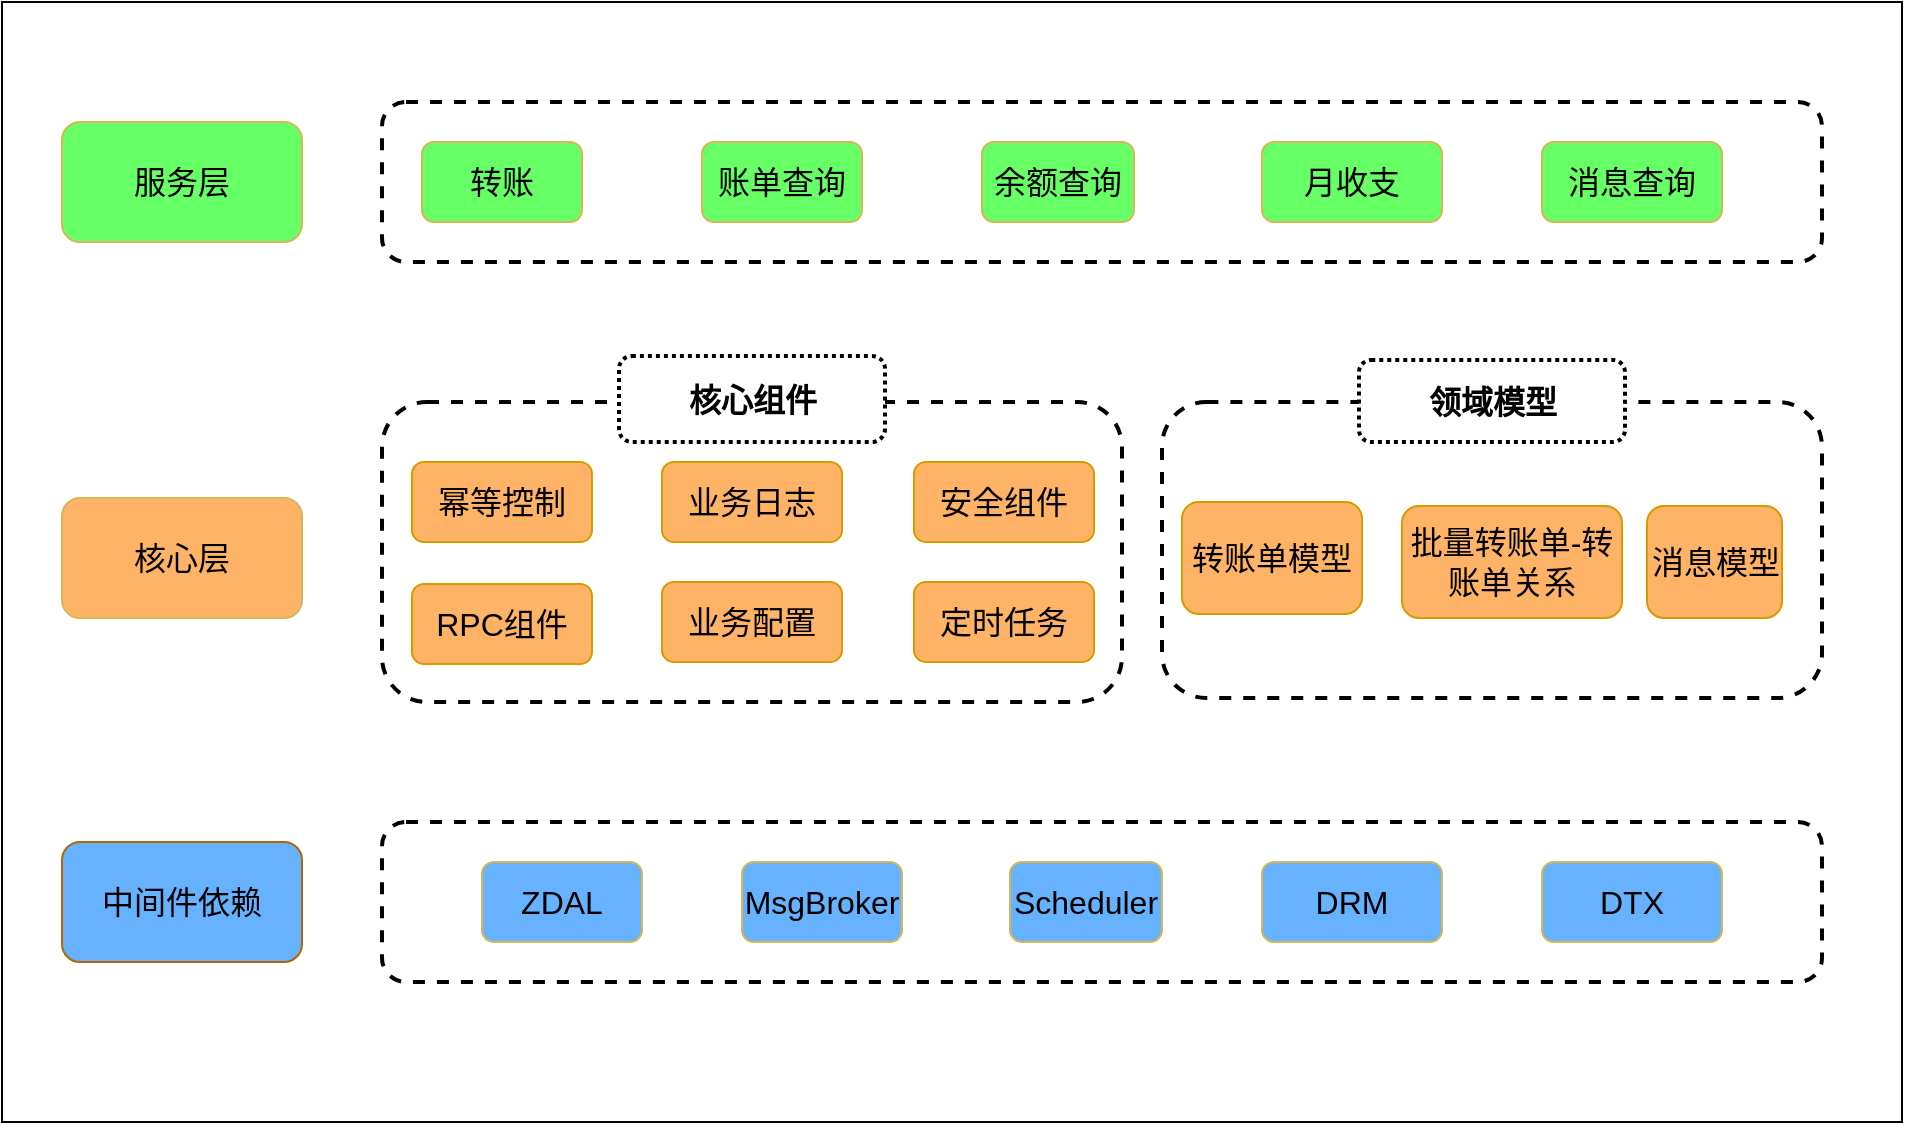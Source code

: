 <mxfile version="13.6.9" type="github">
  <diagram id="07fea595-8f29-1299-0266-81d95cde20df" name="Page-1">
    <mxGraphModel dx="358" dy="38" grid="1" gridSize="10" guides="1" tooltips="1" connect="1" arrows="1" fold="1" page="1" pageScale="1" pageWidth="1169" pageHeight="827" background="#ffffff" math="0" shadow="0">
      <root>
        <mxCell id="0" />
        <mxCell id="1" parent="0" />
        <mxCell id="-gCd0Y32cTzQUcOJ8ZMd-798" value="" style="rounded=0;whiteSpace=wrap;fontSize=16;spacing=2;shadow=0;" vertex="1" parent="1">
          <mxGeometry x="1190" y="960" width="950" height="560" as="geometry" />
        </mxCell>
        <mxCell id="-gCd0Y32cTzQUcOJ8ZMd-799" value="" style="rounded=1;whiteSpace=wrap;fontSize=16;fillColor=#FFFFFF;dashed=1;spacing=2;strokeWidth=2;" vertex="1" parent="1">
          <mxGeometry x="1380" y="1010" width="720" height="80" as="geometry" />
        </mxCell>
        <mxCell id="-gCd0Y32cTzQUcOJ8ZMd-802" value="服务层" style="rounded=1;whiteSpace=wrap;strokeColor=#d6b656;fontSize=16;spacing=2;fillColor=#66FF66;" vertex="1" parent="1">
          <mxGeometry x="1220" y="1020" width="120" height="60" as="geometry" />
        </mxCell>
        <mxCell id="-gCd0Y32cTzQUcOJ8ZMd-805" value="中间件依赖" style="rounded=1;whiteSpace=wrap;strokeColor=#b46504;fontSize=16;spacing=2;fillColor=#66B2FF;" vertex="1" parent="1">
          <mxGeometry x="1220" y="1380" width="120" height="60" as="geometry" />
        </mxCell>
        <mxCell id="-gCd0Y32cTzQUcOJ8ZMd-806" value="转账" style="rounded=1;whiteSpace=wrap;strokeColor=#d6b656;fontSize=16;spacing=2;fillColor=#66FF66;" vertex="1" parent="1">
          <mxGeometry x="1400" y="1030" width="80" height="40" as="geometry" />
        </mxCell>
        <mxCell id="-gCd0Y32cTzQUcOJ8ZMd-807" value="账单查询" style="rounded=1;whiteSpace=wrap;strokeColor=#d6b656;fontSize=16;spacing=2;fillColor=#66FF66;" vertex="1" parent="1">
          <mxGeometry x="1540" y="1030" width="80" height="40" as="geometry" />
        </mxCell>
        <mxCell id="-gCd0Y32cTzQUcOJ8ZMd-808" value="余额查询" style="rounded=1;whiteSpace=wrap;strokeColor=#d6b656;fontSize=16;spacing=2;fillColor=#66FF66;" vertex="1" parent="1">
          <mxGeometry x="1680" y="1030" width="76" height="40" as="geometry" />
        </mxCell>
        <mxCell id="-gCd0Y32cTzQUcOJ8ZMd-809" value="月收支" style="rounded=1;whiteSpace=wrap;strokeColor=#d6b656;fontSize=16;spacing=2;fillColor=#66FF66;" vertex="1" parent="1">
          <mxGeometry x="1820" y="1030" width="90" height="40" as="geometry" />
        </mxCell>
        <mxCell id="-gCd0Y32cTzQUcOJ8ZMd-810" value="消息查询" style="rounded=1;whiteSpace=wrap;strokeColor=#d6b656;fontSize=16;spacing=2;fillColor=#66FF66;" vertex="1" parent="1">
          <mxGeometry x="1960" y="1030" width="90" height="40" as="geometry" />
        </mxCell>
        <mxCell id="-gCd0Y32cTzQUcOJ8ZMd-844" value="" style="rounded=1;whiteSpace=wrap;fontSize=16;fillColor=#FFFFFF;dashed=1;spacing=2;strokeWidth=2;" vertex="1" parent="1">
          <mxGeometry x="1380" y="1160" width="370" height="150" as="geometry" />
        </mxCell>
        <mxCell id="-gCd0Y32cTzQUcOJ8ZMd-845" value="核心层" style="rounded=1;whiteSpace=wrap;strokeColor=#d6b656;fontSize=16;spacing=2;fillColor=#FFB366;" vertex="1" parent="1">
          <mxGeometry x="1220" y="1208" width="120" height="60" as="geometry" />
        </mxCell>
        <mxCell id="-gCd0Y32cTzQUcOJ8ZMd-832" value="幂等控制" style="rounded=1;whiteSpace=wrap;strokeColor=#d79b00;fontSize=16;spacing=2;fillColor=#FFB366;" vertex="1" parent="1">
          <mxGeometry x="1395" y="1190" width="90" height="40" as="geometry" />
        </mxCell>
        <mxCell id="-gCd0Y32cTzQUcOJ8ZMd-834" value="安全组件" style="rounded=1;whiteSpace=wrap;strokeColor=#d79b00;fontSize=16;spacing=2;fillColor=#FFB366;" vertex="1" parent="1">
          <mxGeometry x="1646" y="1190" width="90" height="40" as="geometry" />
        </mxCell>
        <mxCell id="-gCd0Y32cTzQUcOJ8ZMd-836" value="业务配置" style="rounded=1;whiteSpace=wrap;strokeColor=#d79b00;fontSize=16;spacing=2;fillColor=#FFB366;" vertex="1" parent="1">
          <mxGeometry x="1520" y="1250" width="90" height="40" as="geometry" />
        </mxCell>
        <mxCell id="-gCd0Y32cTzQUcOJ8ZMd-838" value="定时任务" style="rounded=1;whiteSpace=wrap;strokeColor=#d79b00;fontSize=16;spacing=2;fillColor=#FFB366;" vertex="1" parent="1">
          <mxGeometry x="1646" y="1250" width="90" height="40" as="geometry" />
        </mxCell>
        <mxCell id="-gCd0Y32cTzQUcOJ8ZMd-837" value="RPC组件" style="rounded=1;whiteSpace=wrap;strokeColor=#d79b00;fontSize=16;spacing=2;fillColor=#FFB366;" vertex="1" parent="1">
          <mxGeometry x="1395" y="1251" width="90" height="40" as="geometry" />
        </mxCell>
        <mxCell id="-gCd0Y32cTzQUcOJ8ZMd-863" value="业务日志" style="rounded=1;whiteSpace=wrap;strokeColor=#d79b00;fontSize=16;spacing=2;fillColor=#FFB366;" vertex="1" parent="1">
          <mxGeometry x="1520" y="1190" width="90" height="40" as="geometry" />
        </mxCell>
        <mxCell id="-gCd0Y32cTzQUcOJ8ZMd-871" value="" style="rounded=1;whiteSpace=wrap;fontSize=16;fillColor=#FFFFFF;dashed=1;spacing=2;strokeWidth=2;" vertex="1" parent="1">
          <mxGeometry x="1380" y="1370" width="720" height="80" as="geometry" />
        </mxCell>
        <mxCell id="-gCd0Y32cTzQUcOJ8ZMd-872" value="ZDAL" style="rounded=1;whiteSpace=wrap;strokeColor=#d6b656;fontSize=16;spacing=2;fillColor=#66B2FF;" vertex="1" parent="1">
          <mxGeometry x="1430" y="1390" width="80" height="40" as="geometry" />
        </mxCell>
        <mxCell id="-gCd0Y32cTzQUcOJ8ZMd-873" value="MsgBroker" style="rounded=1;whiteSpace=wrap;strokeColor=#d6b656;fontSize=16;spacing=2;fillColor=#66B2FF;" vertex="1" parent="1">
          <mxGeometry x="1560" y="1390" width="80" height="40" as="geometry" />
        </mxCell>
        <mxCell id="-gCd0Y32cTzQUcOJ8ZMd-874" value="Scheduler" style="rounded=1;whiteSpace=wrap;strokeColor=#d6b656;fontSize=16;spacing=2;fillColor=#66B2FF;" vertex="1" parent="1">
          <mxGeometry x="1694" y="1390" width="76" height="40" as="geometry" />
        </mxCell>
        <mxCell id="-gCd0Y32cTzQUcOJ8ZMd-875" value="DRM" style="rounded=1;whiteSpace=wrap;strokeColor=#d6b656;fontSize=16;spacing=2;fillColor=#66B2FF;" vertex="1" parent="1">
          <mxGeometry x="1820" y="1390" width="90" height="40" as="geometry" />
        </mxCell>
        <mxCell id="-gCd0Y32cTzQUcOJ8ZMd-876" value="DTX" style="rounded=1;whiteSpace=wrap;strokeColor=#d6b656;fontSize=16;spacing=2;fillColor=#66B2FF;" vertex="1" parent="1">
          <mxGeometry x="1960" y="1390" width="90" height="40" as="geometry" />
        </mxCell>
        <mxCell id="-gCd0Y32cTzQUcOJ8ZMd-882" value="" style="rounded=1;whiteSpace=wrap;fontSize=16;fillColor=#FFFFFF;dashed=1;spacing=2;strokeWidth=2;" vertex="1" parent="1">
          <mxGeometry x="1770" y="1160" width="330" height="148" as="geometry" />
        </mxCell>
        <mxCell id="-gCd0Y32cTzQUcOJ8ZMd-826" value="转账单模型" style="rounded=1;whiteSpace=wrap;strokeColor=#d79b00;fontSize=16;spacing=2;fillColor=#FFB366;" vertex="1" parent="1">
          <mxGeometry x="1780" y="1210" width="90" height="56" as="geometry" />
        </mxCell>
        <mxCell id="-gCd0Y32cTzQUcOJ8ZMd-827" value="批量转账单-转账单关系" style="rounded=1;whiteSpace=wrap;strokeColor=#d79b00;fontSize=16;spacing=2;fillColor=#FFB366;" vertex="1" parent="1">
          <mxGeometry x="1890" y="1212" width="110" height="56" as="geometry" />
        </mxCell>
        <mxCell id="-gCd0Y32cTzQUcOJ8ZMd-828" value="消息模型" style="rounded=1;whiteSpace=wrap;strokeColor=#d79b00;fontSize=16;spacing=2;fillColor=#FFB366;" vertex="1" parent="1">
          <mxGeometry x="2012.5" y="1212" width="67.5" height="56" as="geometry" />
        </mxCell>
        <mxCell id="-gCd0Y32cTzQUcOJ8ZMd-886" value="核心组件" style="rounded=1;whiteSpace=wrap;fontSize=16;spacing=2;dashed=1;strokeWidth=2;dashPattern=1 1;fontStyle=1" vertex="1" parent="1">
          <mxGeometry x="1498.5" y="1137" width="133" height="43" as="geometry" />
        </mxCell>
        <mxCell id="-gCd0Y32cTzQUcOJ8ZMd-887" value="领域模型" style="rounded=1;whiteSpace=wrap;fontSize=16;spacing=2;dashed=1;strokeWidth=2;dashPattern=1 1;fontStyle=1" vertex="1" parent="1">
          <mxGeometry x="1868.5" y="1139" width="133" height="41" as="geometry" />
        </mxCell>
      </root>
    </mxGraphModel>
  </diagram>
</mxfile>
